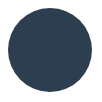 <mxfile version="28.0.4">
  <diagram name="Page-1" id="xe1KxlG4cPcUfaDrOBY6">
    <mxGraphModel dx="1042" dy="527" grid="1" gridSize="10" guides="1" tooltips="1" connect="1" arrows="1" fold="1" page="1" pageScale="1" pageWidth="1000" pageHeight="1000" math="0" shadow="0">
      <root>
        <mxCell id="0" />
        <mxCell id="1" parent="0" />
        <mxCell id="j-GfJGww0naDLZrY5yXH-1" value="" style="whiteSpace=wrap;html=1;aspect=fixed;strokeColor=none;fillColor=none;" parent="1" vertex="1">
          <mxGeometry x="475" y="475" width="50" height="50" as="geometry" />
        </mxCell>
        <mxCell id="j-GfJGww0naDLZrY5yXH-2" value="" style="ellipse;whiteSpace=wrap;html=1;aspect=fixed;fillColor=light-dark(#2C3E50,#2C3E50);strokeColor=none;strokeWidth=5;" parent="1" vertex="1">
          <mxGeometry x="479" y="479" width="42" height="42" as="geometry" />
        </mxCell>
      </root>
    </mxGraphModel>
  </diagram>
</mxfile>
